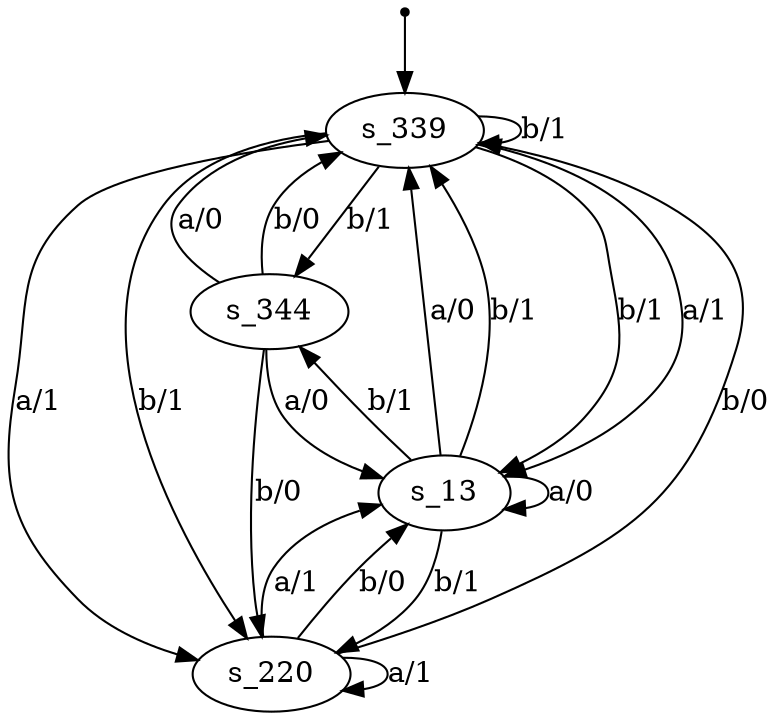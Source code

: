 digraph fsm {
	s_339 [root=true]
	s_344
	s_220
	s_13
	qi [shape = point]
	qi -> s_339
	s_339 -> s_344 [label="b/1"]
	s_344 -> s_339 [label="a/0"]
	s_339 -> s_220 [label="a/1"]
	s_220 -> s_339 [label="b/0"]
	s_339 -> s_220 [label="b/1"]
	s_220 -> s_13 [label="a/1"]
	s_13 -> s_339 [label="a/0"]
	s_344 -> s_220 [label="b/0"]
	s_339 -> s_13 [label="b/1"]
	s_13 -> s_13 [label="a/0"]
	s_13 -> s_344 [label="b/1"]
	s_339 -> s_13 [label="a/1"]
	s_13 -> s_220 [label="b/1"]
	s_13 -> s_339 [label="b/1"]
	s_220 -> s_13 [label="b/0"]
	s_339 -> s_339 [label="b/1"]
	s_220 -> s_220 [label="a/1"]
	s_344 -> s_13 [label="a/0"]
	s_344 -> s_339 [label="b/0"]
}